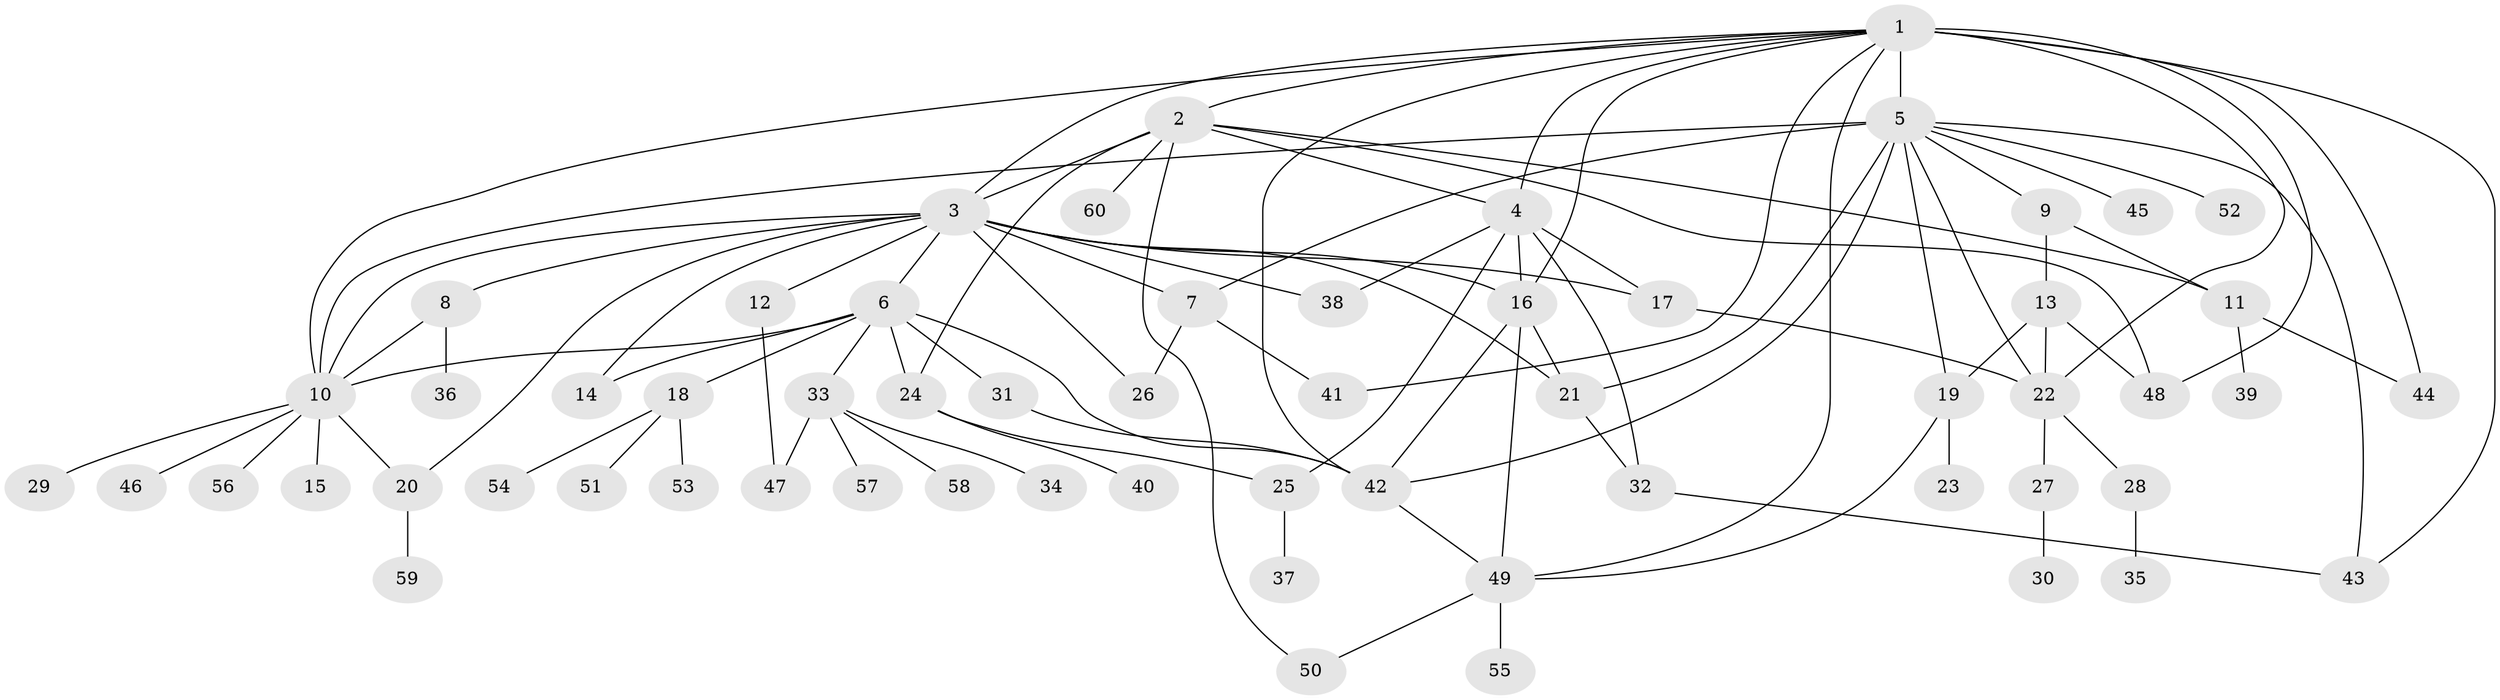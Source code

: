 // original degree distribution, {37: 0.008333333333333333, 9: 0.008333333333333333, 19: 0.008333333333333333, 6: 0.025, 4: 0.075, 5: 0.041666666666666664, 8: 0.025, 1: 0.4583333333333333, 14: 0.008333333333333333, 2: 0.21666666666666667, 3: 0.11666666666666667, 7: 0.008333333333333333}
// Generated by graph-tools (version 1.1) at 2025/35/03/09/25 02:35:22]
// undirected, 60 vertices, 98 edges
graph export_dot {
graph [start="1"]
  node [color=gray90,style=filled];
  1;
  2;
  3;
  4;
  5;
  6;
  7;
  8;
  9;
  10;
  11;
  12;
  13;
  14;
  15;
  16;
  17;
  18;
  19;
  20;
  21;
  22;
  23;
  24;
  25;
  26;
  27;
  28;
  29;
  30;
  31;
  32;
  33;
  34;
  35;
  36;
  37;
  38;
  39;
  40;
  41;
  42;
  43;
  44;
  45;
  46;
  47;
  48;
  49;
  50;
  51;
  52;
  53;
  54;
  55;
  56;
  57;
  58;
  59;
  60;
  1 -- 2 [weight=1.0];
  1 -- 3 [weight=1.0];
  1 -- 4 [weight=1.0];
  1 -- 5 [weight=18.0];
  1 -- 10 [weight=1.0];
  1 -- 16 [weight=1.0];
  1 -- 22 [weight=1.0];
  1 -- 41 [weight=1.0];
  1 -- 42 [weight=2.0];
  1 -- 43 [weight=1.0];
  1 -- 44 [weight=1.0];
  1 -- 48 [weight=1.0];
  1 -- 49 [weight=1.0];
  2 -- 3 [weight=1.0];
  2 -- 4 [weight=1.0];
  2 -- 11 [weight=1.0];
  2 -- 24 [weight=1.0];
  2 -- 48 [weight=1.0];
  2 -- 50 [weight=1.0];
  2 -- 60 [weight=1.0];
  3 -- 6 [weight=1.0];
  3 -- 7 [weight=1.0];
  3 -- 8 [weight=1.0];
  3 -- 10 [weight=1.0];
  3 -- 12 [weight=1.0];
  3 -- 14 [weight=1.0];
  3 -- 16 [weight=1.0];
  3 -- 17 [weight=2.0];
  3 -- 20 [weight=1.0];
  3 -- 21 [weight=1.0];
  3 -- 26 [weight=1.0];
  3 -- 38 [weight=1.0];
  4 -- 16 [weight=4.0];
  4 -- 17 [weight=2.0];
  4 -- 25 [weight=1.0];
  4 -- 32 [weight=1.0];
  4 -- 38 [weight=1.0];
  5 -- 7 [weight=1.0];
  5 -- 9 [weight=1.0];
  5 -- 10 [weight=1.0];
  5 -- 19 [weight=1.0];
  5 -- 21 [weight=1.0];
  5 -- 22 [weight=1.0];
  5 -- 42 [weight=1.0];
  5 -- 43 [weight=1.0];
  5 -- 45 [weight=1.0];
  5 -- 52 [weight=1.0];
  6 -- 10 [weight=1.0];
  6 -- 14 [weight=1.0];
  6 -- 18 [weight=1.0];
  6 -- 24 [weight=1.0];
  6 -- 31 [weight=1.0];
  6 -- 33 [weight=1.0];
  6 -- 42 [weight=1.0];
  7 -- 26 [weight=1.0];
  7 -- 41 [weight=1.0];
  8 -- 10 [weight=1.0];
  8 -- 36 [weight=1.0];
  9 -- 11 [weight=1.0];
  9 -- 13 [weight=1.0];
  10 -- 15 [weight=1.0];
  10 -- 20 [weight=1.0];
  10 -- 29 [weight=1.0];
  10 -- 46 [weight=1.0];
  10 -- 56 [weight=1.0];
  11 -- 39 [weight=1.0];
  11 -- 44 [weight=1.0];
  12 -- 47 [weight=1.0];
  13 -- 19 [weight=1.0];
  13 -- 22 [weight=1.0];
  13 -- 48 [weight=1.0];
  16 -- 21 [weight=1.0];
  16 -- 42 [weight=1.0];
  16 -- 49 [weight=1.0];
  17 -- 22 [weight=1.0];
  18 -- 51 [weight=1.0];
  18 -- 53 [weight=1.0];
  18 -- 54 [weight=1.0];
  19 -- 23 [weight=2.0];
  19 -- 49 [weight=1.0];
  20 -- 59 [weight=1.0];
  21 -- 32 [weight=1.0];
  22 -- 27 [weight=1.0];
  22 -- 28 [weight=1.0];
  24 -- 25 [weight=1.0];
  24 -- 40 [weight=1.0];
  25 -- 37 [weight=1.0];
  27 -- 30 [weight=1.0];
  28 -- 35 [weight=1.0];
  31 -- 42 [weight=1.0];
  32 -- 43 [weight=1.0];
  33 -- 34 [weight=1.0];
  33 -- 47 [weight=1.0];
  33 -- 57 [weight=1.0];
  33 -- 58 [weight=1.0];
  42 -- 49 [weight=1.0];
  49 -- 50 [weight=1.0];
  49 -- 55 [weight=1.0];
}
